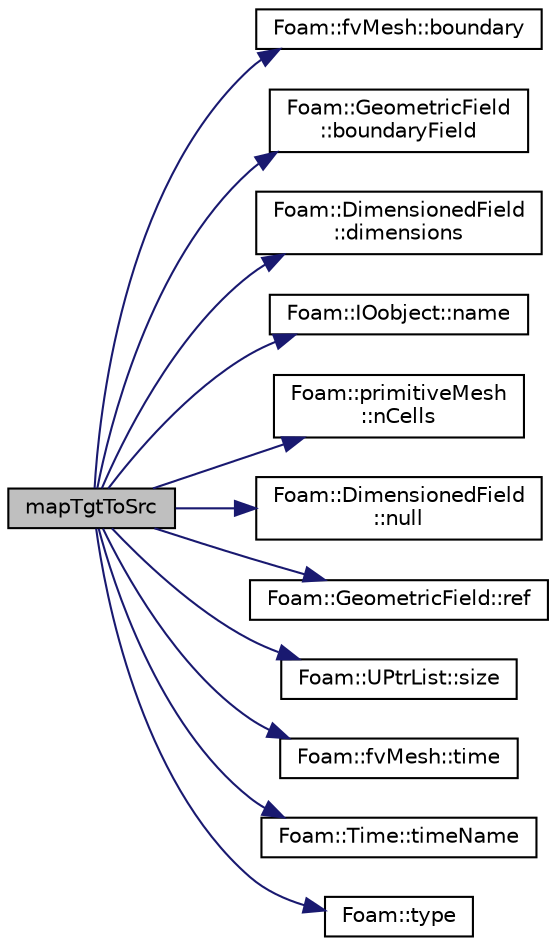 digraph "mapTgtToSrc"
{
  bgcolor="transparent";
  edge [fontname="Helvetica",fontsize="10",labelfontname="Helvetica",labelfontsize="10"];
  node [fontname="Helvetica",fontsize="10",shape=record];
  rankdir="LR";
  Node1 [label="mapTgtToSrc",height=0.2,width=0.4,color="black", fillcolor="grey75", style="filled" fontcolor="black"];
  Node1 -> Node2 [color="midnightblue",fontsize="10",style="solid",fontname="Helvetica"];
  Node2 [label="Foam::fvMesh::boundary",height=0.2,width=0.4,color="black",URL="$classFoam_1_1fvMesh.html#a971347d65410875e38ea654dfd193a19",tooltip="Return reference to boundary mesh. "];
  Node1 -> Node3 [color="midnightblue",fontsize="10",style="solid",fontname="Helvetica"];
  Node3 [label="Foam::GeometricField\l::boundaryField",height=0.2,width=0.4,color="black",URL="$classFoam_1_1GeometricField.html#a6987ef31fb532d0fc43c84eca14fe558",tooltip="Return const-reference to the boundary field. "];
  Node1 -> Node4 [color="midnightblue",fontsize="10",style="solid",fontname="Helvetica"];
  Node4 [label="Foam::DimensionedField\l::dimensions",height=0.2,width=0.4,color="black",URL="$classFoam_1_1DimensionedField.html#a6098093e7de06370342a85cfae8b31f5",tooltip="Return dimensions. "];
  Node1 -> Node5 [color="midnightblue",fontsize="10",style="solid",fontname="Helvetica"];
  Node5 [label="Foam::IOobject::name",height=0.2,width=0.4,color="black",URL="$classFoam_1_1IOobject.html#a6d60057c26042eaf7fa1b3b6fb07b582",tooltip="Return name. "];
  Node1 -> Node6 [color="midnightblue",fontsize="10",style="solid",fontname="Helvetica"];
  Node6 [label="Foam::primitiveMesh\l::nCells",height=0.2,width=0.4,color="black",URL="$classFoam_1_1primitiveMesh.html#a64b8b46474949f76335a2cbacc8d823f",tooltip="Number of mesh cells. "];
  Node1 -> Node7 [color="midnightblue",fontsize="10",style="solid",fontname="Helvetica"];
  Node7 [label="Foam::DimensionedField\l::null",height=0.2,width=0.4,color="black",URL="$classFoam_1_1DimensionedField.html#a52b4d630a72421e0ca175e772fe1ef5a",tooltip="Return a NullObjectRef DimensionedField. "];
  Node1 -> Node8 [color="midnightblue",fontsize="10",style="solid",fontname="Helvetica"];
  Node8 [label="Foam::GeometricField::ref",height=0.2,width=0.4,color="black",URL="$classFoam_1_1GeometricField.html#a77a3ea1ce7e2adc04d27301292b095ae",tooltip="Return a reference to the dimensioned internal field. "];
  Node1 -> Node9 [color="midnightblue",fontsize="10",style="solid",fontname="Helvetica"];
  Node9 [label="Foam::UPtrList::size",height=0.2,width=0.4,color="black",URL="$classFoam_1_1UPtrList.html#a95603446b248fe1ecf5dc59bcc2eaff0",tooltip="The number of elements in the list. "];
  Node1 -> Node10 [color="midnightblue",fontsize="10",style="solid",fontname="Helvetica"];
  Node10 [label="Foam::fvMesh::time",height=0.2,width=0.4,color="black",URL="$classFoam_1_1fvMesh.html#a48fcf6de2789aff6b430b5fc1a05693f",tooltip="Return the top-level database. "];
  Node1 -> Node11 [color="midnightblue",fontsize="10",style="solid",fontname="Helvetica"];
  Node11 [label="Foam::Time::timeName",height=0.2,width=0.4,color="black",URL="$classFoam_1_1Time.html#a882e958c2f124b46fdb52dd241ec0ca3",tooltip="Return time name of given scalar time formatted with the given precision. "];
  Node1 -> Node12 [color="midnightblue",fontsize="10",style="solid",fontname="Helvetica"];
  Node12 [label="Foam::type",height=0.2,width=0.4,color="black",URL="$namespaceFoam.html#a69e2e8a647a7073be8ce6437c0aff762",tooltip="Return the file type: DIRECTORY or FILE, normally following symbolic links. "];
}
